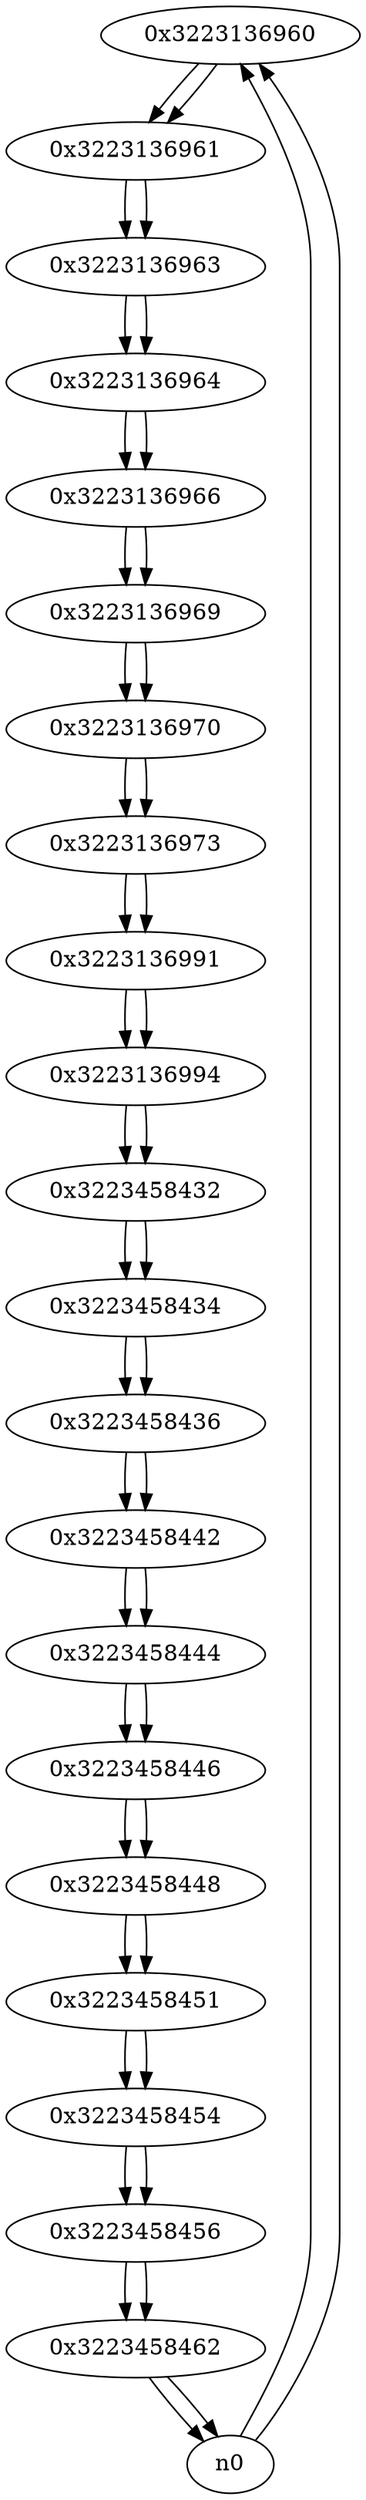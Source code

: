 digraph G{
/* nodes */
  n1 [label="0x3223136960"]
  n2 [label="0x3223136961"]
  n3 [label="0x3223136963"]
  n4 [label="0x3223136964"]
  n5 [label="0x3223136966"]
  n6 [label="0x3223136969"]
  n7 [label="0x3223136970"]
  n8 [label="0x3223136973"]
  n9 [label="0x3223136991"]
  n10 [label="0x3223136994"]
  n11 [label="0x3223458432"]
  n12 [label="0x3223458434"]
  n13 [label="0x3223458436"]
  n14 [label="0x3223458442"]
  n15 [label="0x3223458444"]
  n16 [label="0x3223458446"]
  n17 [label="0x3223458448"]
  n18 [label="0x3223458451"]
  n19 [label="0x3223458454"]
  n20 [label="0x3223458456"]
  n21 [label="0x3223458462"]
/* edges */
n1 -> n2;
n0 -> n1;
n0 -> n1;
n2 -> n3;
n1 -> n2;
n3 -> n4;
n2 -> n3;
n4 -> n5;
n3 -> n4;
n5 -> n6;
n4 -> n5;
n6 -> n7;
n5 -> n6;
n7 -> n8;
n6 -> n7;
n8 -> n9;
n7 -> n8;
n9 -> n10;
n8 -> n9;
n10 -> n11;
n9 -> n10;
n11 -> n12;
n10 -> n11;
n12 -> n13;
n11 -> n12;
n13 -> n14;
n12 -> n13;
n14 -> n15;
n13 -> n14;
n15 -> n16;
n14 -> n15;
n16 -> n17;
n15 -> n16;
n17 -> n18;
n16 -> n17;
n18 -> n19;
n17 -> n18;
n19 -> n20;
n18 -> n19;
n20 -> n21;
n19 -> n20;
n21 -> n0;
n21 -> n0;
n20 -> n21;
}
